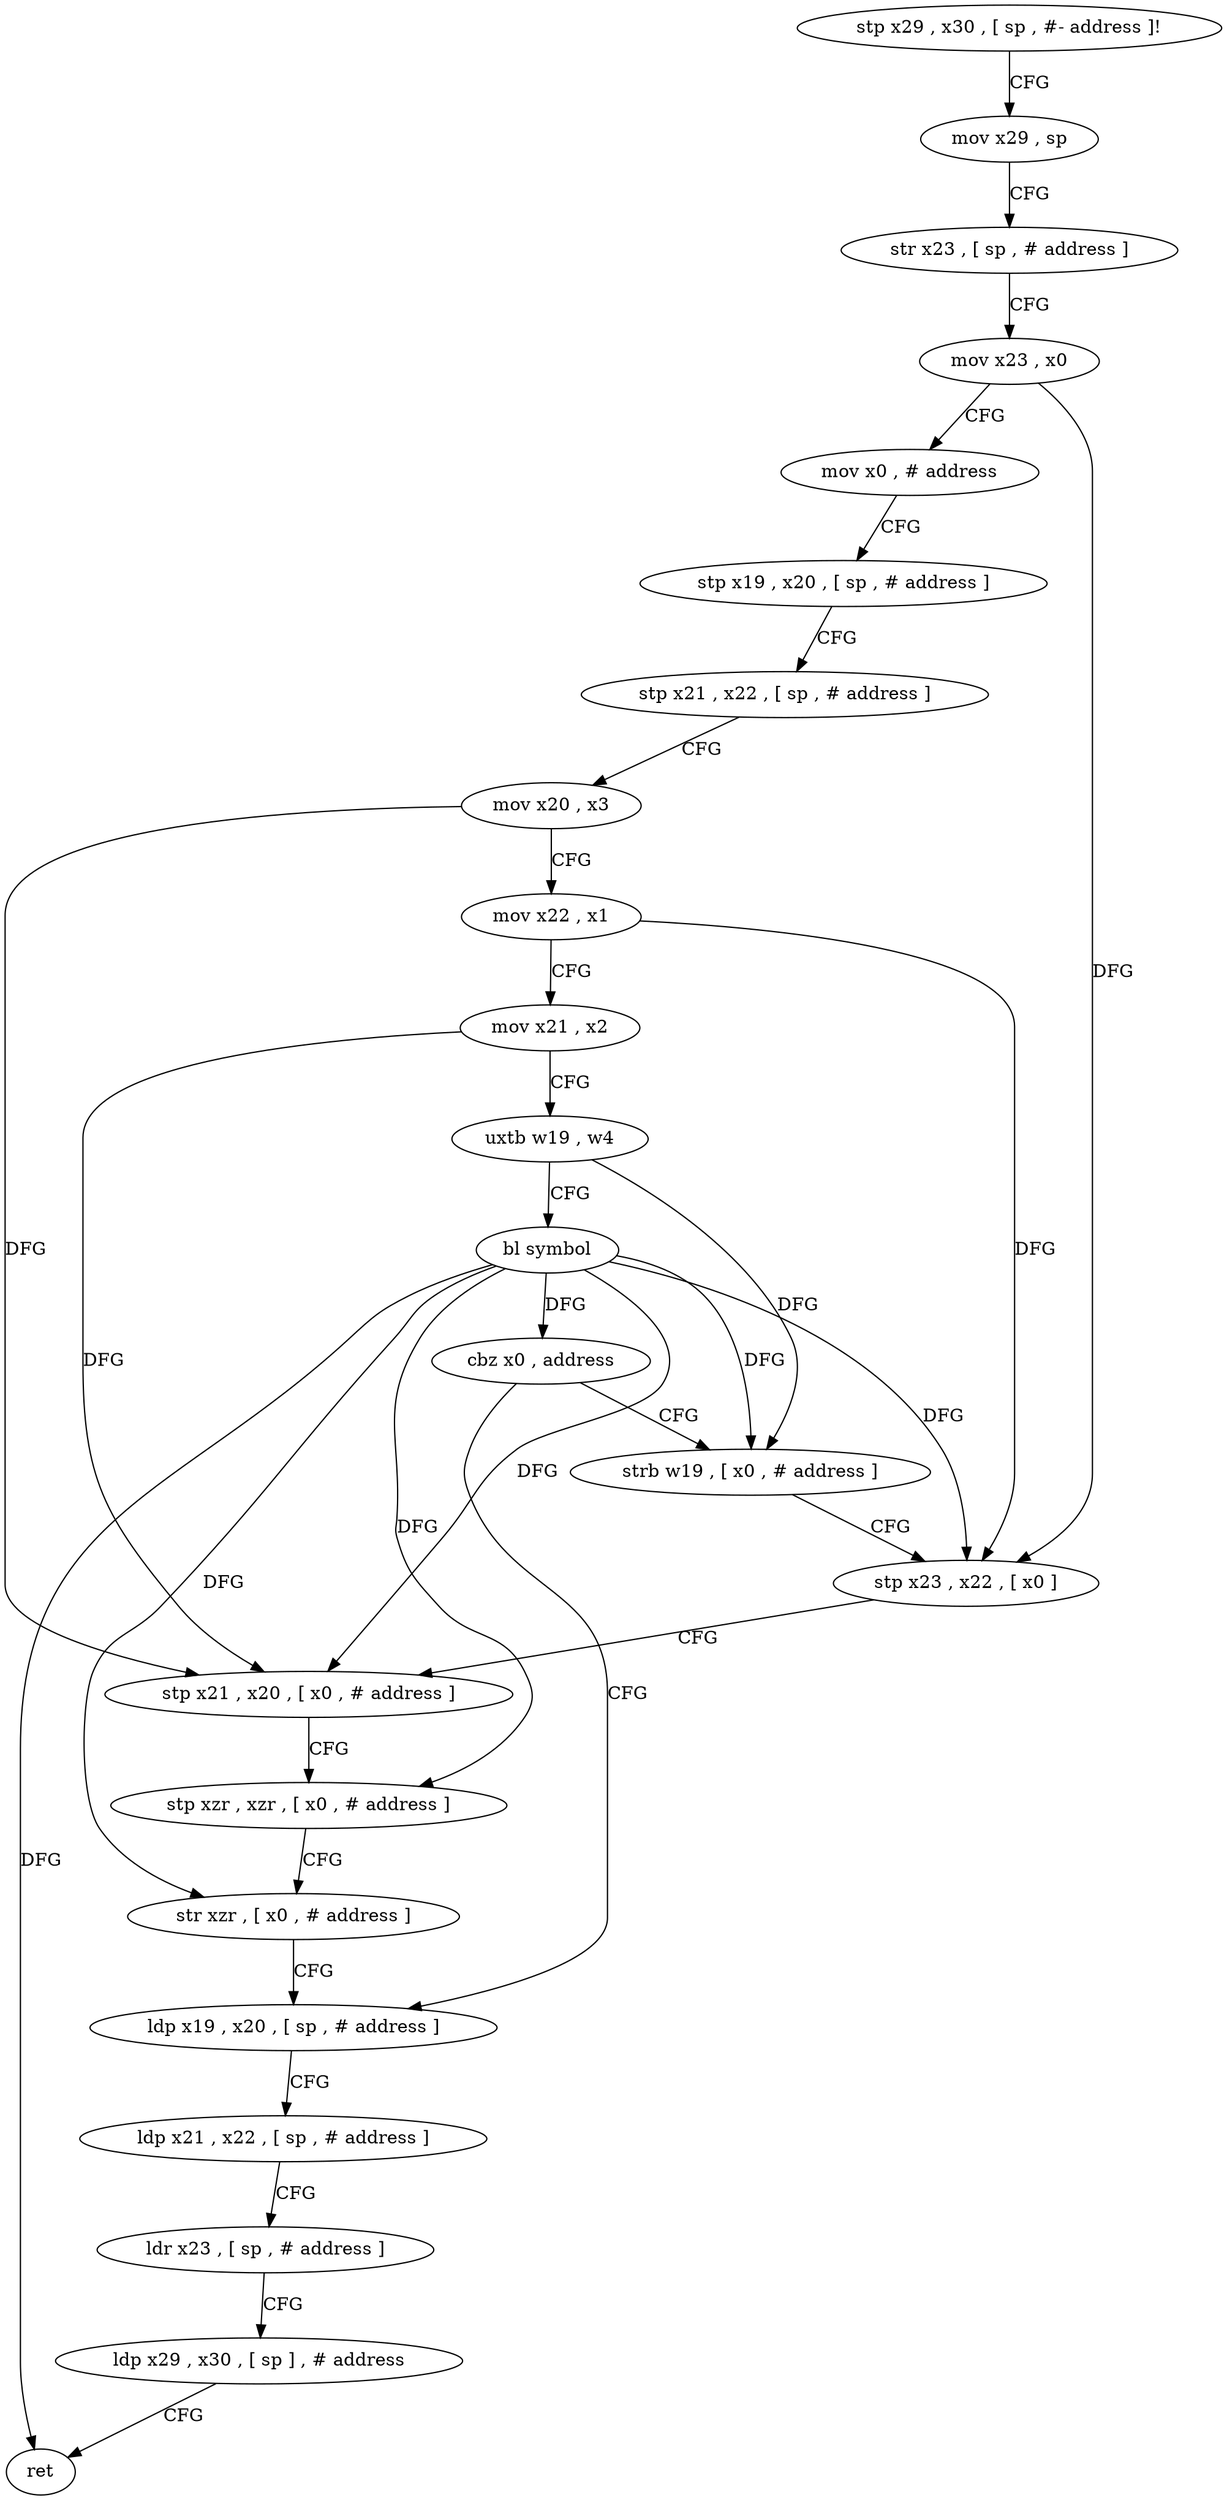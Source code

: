 digraph "func" {
"150736" [label = "stp x29 , x30 , [ sp , #- address ]!" ]
"150740" [label = "mov x29 , sp" ]
"150744" [label = "str x23 , [ sp , # address ]" ]
"150748" [label = "mov x23 , x0" ]
"150752" [label = "mov x0 , # address" ]
"150756" [label = "stp x19 , x20 , [ sp , # address ]" ]
"150760" [label = "stp x21 , x22 , [ sp , # address ]" ]
"150764" [label = "mov x20 , x3" ]
"150768" [label = "mov x22 , x1" ]
"150772" [label = "mov x21 , x2" ]
"150776" [label = "uxtb w19 , w4" ]
"150780" [label = "bl symbol" ]
"150784" [label = "cbz x0 , address" ]
"150808" [label = "ldp x19 , x20 , [ sp , # address ]" ]
"150788" [label = "strb w19 , [ x0 , # address ]" ]
"150812" [label = "ldp x21 , x22 , [ sp , # address ]" ]
"150816" [label = "ldr x23 , [ sp , # address ]" ]
"150820" [label = "ldp x29 , x30 , [ sp ] , # address" ]
"150824" [label = "ret" ]
"150792" [label = "stp x23 , x22 , [ x0 ]" ]
"150796" [label = "stp x21 , x20 , [ x0 , # address ]" ]
"150800" [label = "stp xzr , xzr , [ x0 , # address ]" ]
"150804" [label = "str xzr , [ x0 , # address ]" ]
"150736" -> "150740" [ label = "CFG" ]
"150740" -> "150744" [ label = "CFG" ]
"150744" -> "150748" [ label = "CFG" ]
"150748" -> "150752" [ label = "CFG" ]
"150748" -> "150792" [ label = "DFG" ]
"150752" -> "150756" [ label = "CFG" ]
"150756" -> "150760" [ label = "CFG" ]
"150760" -> "150764" [ label = "CFG" ]
"150764" -> "150768" [ label = "CFG" ]
"150764" -> "150796" [ label = "DFG" ]
"150768" -> "150772" [ label = "CFG" ]
"150768" -> "150792" [ label = "DFG" ]
"150772" -> "150776" [ label = "CFG" ]
"150772" -> "150796" [ label = "DFG" ]
"150776" -> "150780" [ label = "CFG" ]
"150776" -> "150788" [ label = "DFG" ]
"150780" -> "150784" [ label = "DFG" ]
"150780" -> "150824" [ label = "DFG" ]
"150780" -> "150788" [ label = "DFG" ]
"150780" -> "150792" [ label = "DFG" ]
"150780" -> "150796" [ label = "DFG" ]
"150780" -> "150800" [ label = "DFG" ]
"150780" -> "150804" [ label = "DFG" ]
"150784" -> "150808" [ label = "CFG" ]
"150784" -> "150788" [ label = "CFG" ]
"150808" -> "150812" [ label = "CFG" ]
"150788" -> "150792" [ label = "CFG" ]
"150812" -> "150816" [ label = "CFG" ]
"150816" -> "150820" [ label = "CFG" ]
"150820" -> "150824" [ label = "CFG" ]
"150792" -> "150796" [ label = "CFG" ]
"150796" -> "150800" [ label = "CFG" ]
"150800" -> "150804" [ label = "CFG" ]
"150804" -> "150808" [ label = "CFG" ]
}
